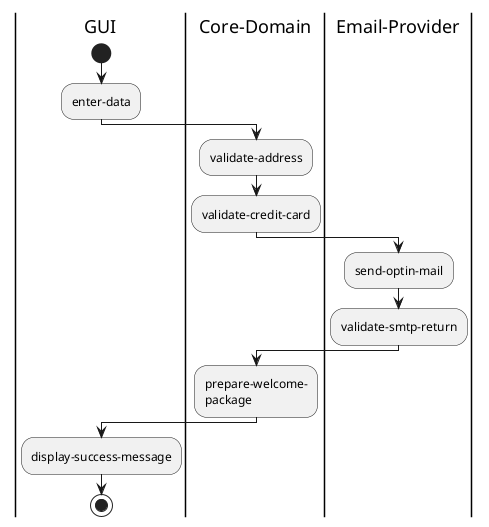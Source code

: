 @startuml
|GUI|
start
:enter-data;
|Core-Domain|
:validate-address;
:validate-credit-card;
|Email-Provider|
:send-optin-mail;
:validate-smtp-return;
|Core-Domain|
:prepare-welcome-\npackage;
|GUI|
:display-success-message;
stop
@enduml


